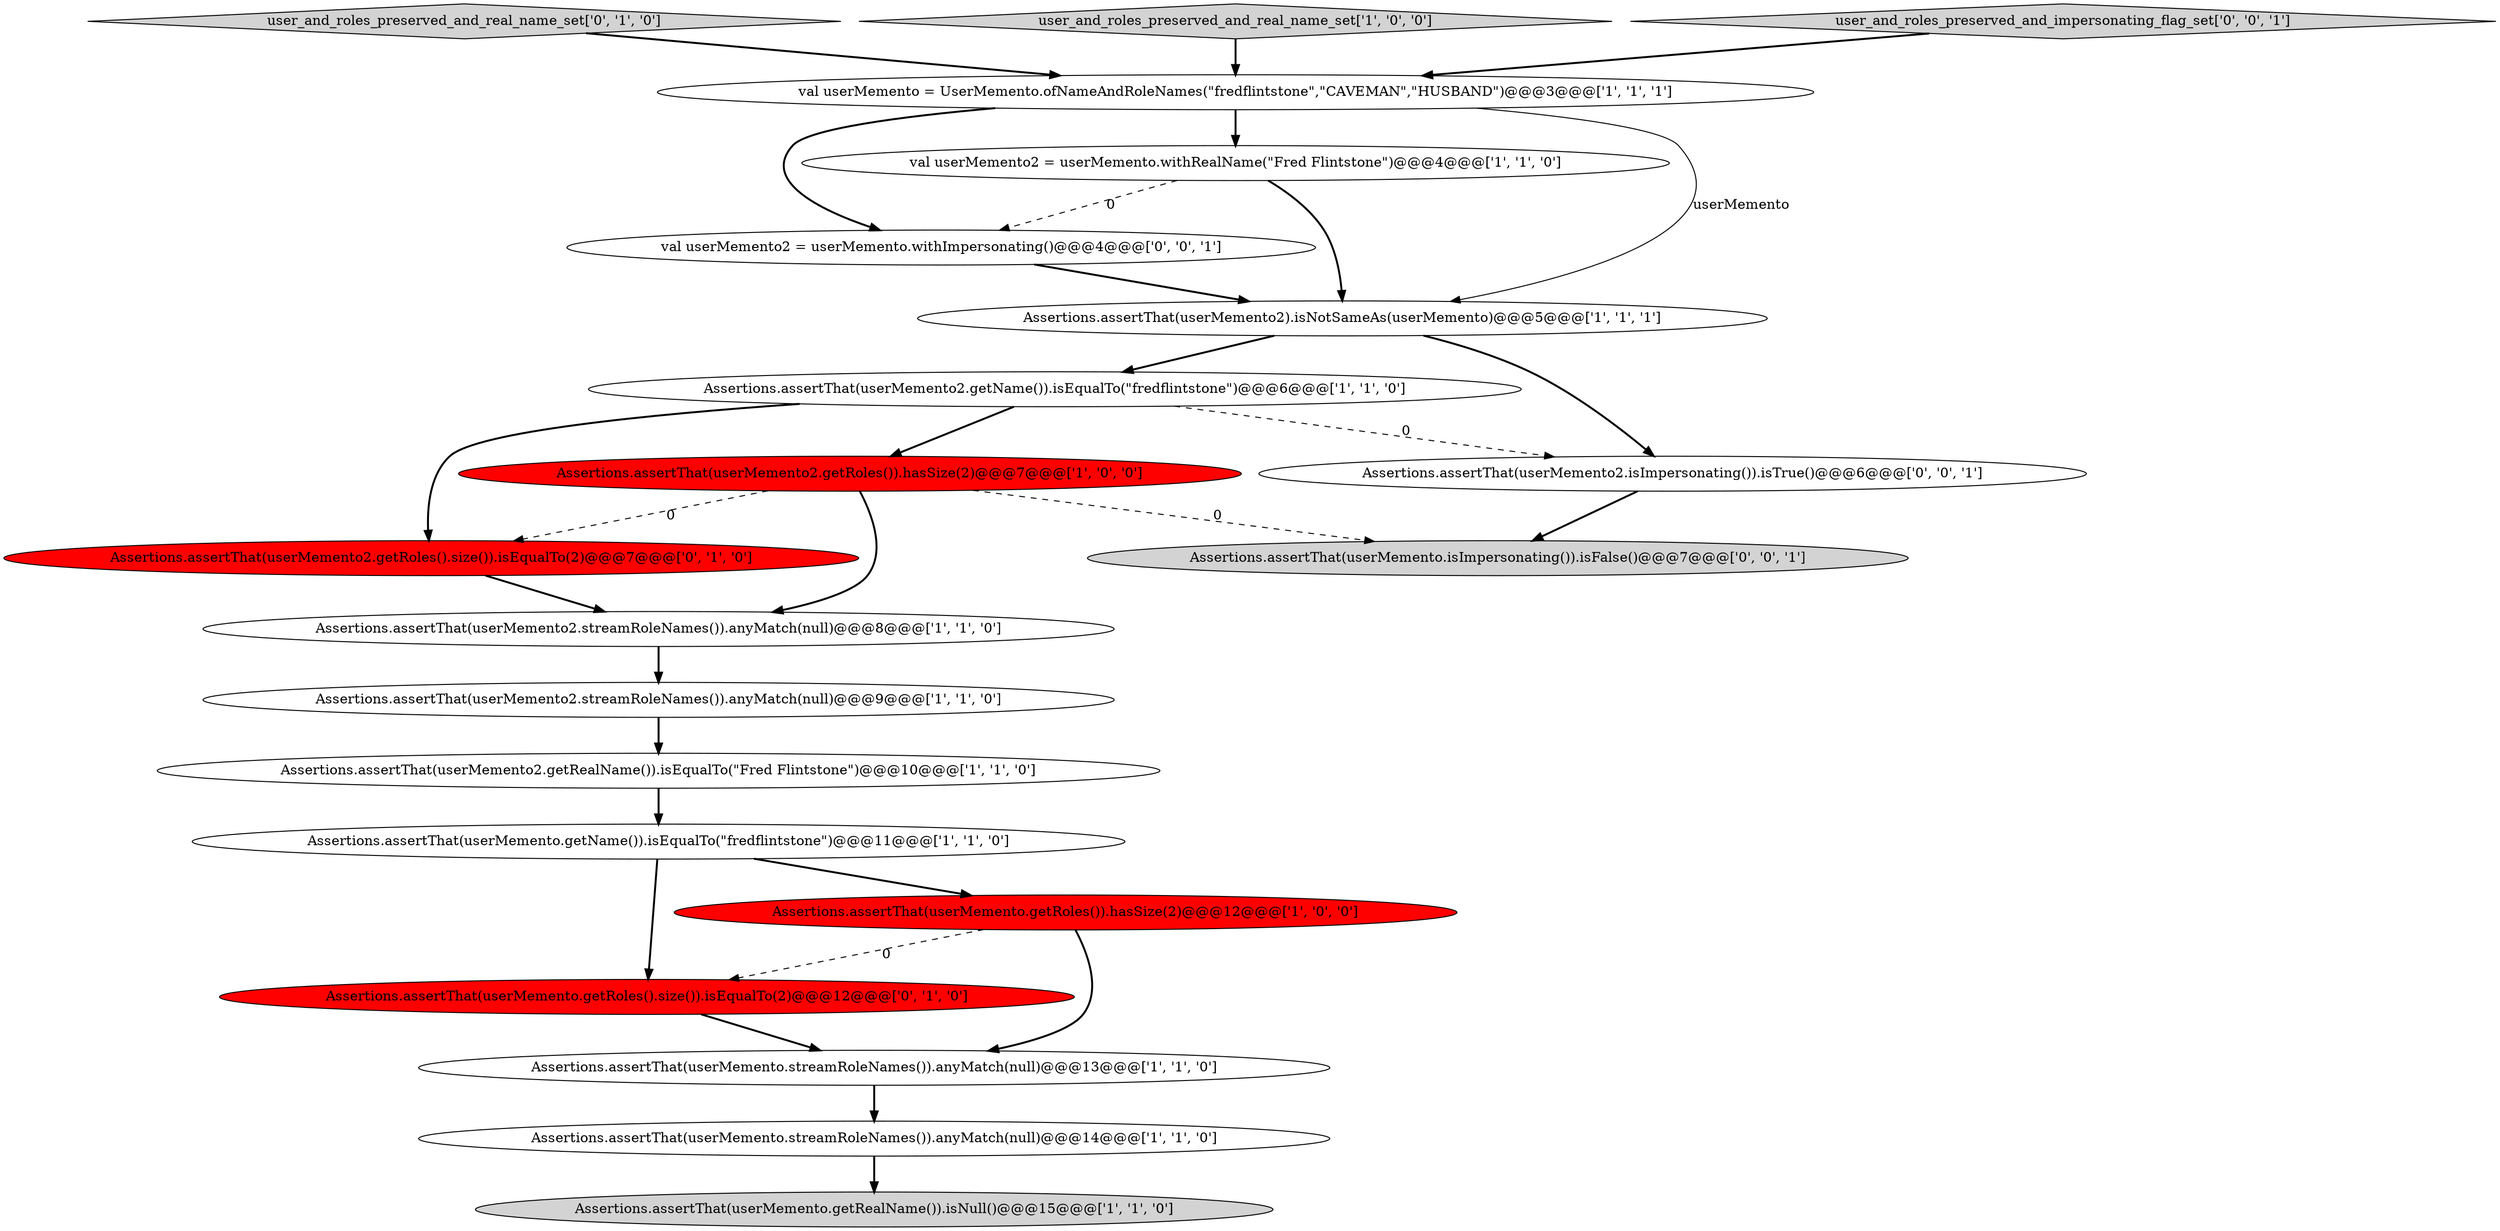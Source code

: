 digraph {
17 [style = filled, label = "val userMemento2 = userMemento.withImpersonating()@@@4@@@['0', '0', '1']", fillcolor = white, shape = ellipse image = "AAA0AAABBB3BBB"];
14 [style = filled, label = "Assertions.assertThat(userMemento.getRoles().size()).isEqualTo(2)@@@12@@@['0', '1', '0']", fillcolor = red, shape = ellipse image = "AAA1AAABBB2BBB"];
8 [style = filled, label = "Assertions.assertThat(userMemento2.getName()).isEqualTo(\"fredflintstone\")@@@6@@@['1', '1', '0']", fillcolor = white, shape = ellipse image = "AAA0AAABBB1BBB"];
15 [style = filled, label = "user_and_roles_preserved_and_real_name_set['0', '1', '0']", fillcolor = lightgray, shape = diamond image = "AAA0AAABBB2BBB"];
10 [style = filled, label = "Assertions.assertThat(userMemento.getRoles()).hasSize(2)@@@12@@@['1', '0', '0']", fillcolor = red, shape = ellipse image = "AAA1AAABBB1BBB"];
3 [style = filled, label = "Assertions.assertThat(userMemento.streamRoleNames()).anyMatch(null)@@@13@@@['1', '1', '0']", fillcolor = white, shape = ellipse image = "AAA0AAABBB1BBB"];
2 [style = filled, label = "Assertions.assertThat(userMemento2.getRealName()).isEqualTo(\"Fred Flintstone\")@@@10@@@['1', '1', '0']", fillcolor = white, shape = ellipse image = "AAA0AAABBB1BBB"];
4 [style = filled, label = "Assertions.assertThat(userMemento2.streamRoleNames()).anyMatch(null)@@@8@@@['1', '1', '0']", fillcolor = white, shape = ellipse image = "AAA0AAABBB1BBB"];
16 [style = filled, label = "Assertions.assertThat(userMemento2.getRoles().size()).isEqualTo(2)@@@7@@@['0', '1', '0']", fillcolor = red, shape = ellipse image = "AAA1AAABBB2BBB"];
0 [style = filled, label = "Assertions.assertThat(userMemento.getName()).isEqualTo(\"fredflintstone\")@@@11@@@['1', '1', '0']", fillcolor = white, shape = ellipse image = "AAA0AAABBB1BBB"];
7 [style = filled, label = "val userMemento = UserMemento.ofNameAndRoleNames(\"fredflintstone\",\"CAVEMAN\",\"HUSBAND\")@@@3@@@['1', '1', '1']", fillcolor = white, shape = ellipse image = "AAA0AAABBB1BBB"];
19 [style = filled, label = "Assertions.assertThat(userMemento.isImpersonating()).isFalse()@@@7@@@['0', '0', '1']", fillcolor = lightgray, shape = ellipse image = "AAA0AAABBB3BBB"];
18 [style = filled, label = "Assertions.assertThat(userMemento2.isImpersonating()).isTrue()@@@6@@@['0', '0', '1']", fillcolor = white, shape = ellipse image = "AAA0AAABBB3BBB"];
11 [style = filled, label = "Assertions.assertThat(userMemento2.streamRoleNames()).anyMatch(null)@@@9@@@['1', '1', '0']", fillcolor = white, shape = ellipse image = "AAA0AAABBB1BBB"];
9 [style = filled, label = "user_and_roles_preserved_and_real_name_set['1', '0', '0']", fillcolor = lightgray, shape = diamond image = "AAA0AAABBB1BBB"];
12 [style = filled, label = "Assertions.assertThat(userMemento.getRealName()).isNull()@@@15@@@['1', '1', '0']", fillcolor = lightgray, shape = ellipse image = "AAA0AAABBB1BBB"];
6 [style = filled, label = "Assertions.assertThat(userMemento.streamRoleNames()).anyMatch(null)@@@14@@@['1', '1', '0']", fillcolor = white, shape = ellipse image = "AAA0AAABBB1BBB"];
1 [style = filled, label = "val userMemento2 = userMemento.withRealName(\"Fred Flintstone\")@@@4@@@['1', '1', '0']", fillcolor = white, shape = ellipse image = "AAA0AAABBB1BBB"];
13 [style = filled, label = "Assertions.assertThat(userMemento2.getRoles()).hasSize(2)@@@7@@@['1', '0', '0']", fillcolor = red, shape = ellipse image = "AAA1AAABBB1BBB"];
5 [style = filled, label = "Assertions.assertThat(userMemento2).isNotSameAs(userMemento)@@@5@@@['1', '1', '1']", fillcolor = white, shape = ellipse image = "AAA0AAABBB1BBB"];
20 [style = filled, label = "user_and_roles_preserved_and_impersonating_flag_set['0', '0', '1']", fillcolor = lightgray, shape = diamond image = "AAA0AAABBB3BBB"];
1->5 [style = bold, label=""];
14->3 [style = bold, label=""];
8->16 [style = bold, label=""];
5->8 [style = bold, label=""];
17->5 [style = bold, label=""];
7->1 [style = bold, label=""];
7->17 [style = bold, label=""];
15->7 [style = bold, label=""];
18->19 [style = bold, label=""];
10->3 [style = bold, label=""];
3->6 [style = bold, label=""];
5->18 [style = bold, label=""];
13->19 [style = dashed, label="0"];
9->7 [style = bold, label=""];
11->2 [style = bold, label=""];
0->10 [style = bold, label=""];
2->0 [style = bold, label=""];
0->14 [style = bold, label=""];
1->17 [style = dashed, label="0"];
7->5 [style = solid, label="userMemento"];
8->18 [style = dashed, label="0"];
16->4 [style = bold, label=""];
20->7 [style = bold, label=""];
4->11 [style = bold, label=""];
10->14 [style = dashed, label="0"];
8->13 [style = bold, label=""];
13->16 [style = dashed, label="0"];
13->4 [style = bold, label=""];
6->12 [style = bold, label=""];
}
